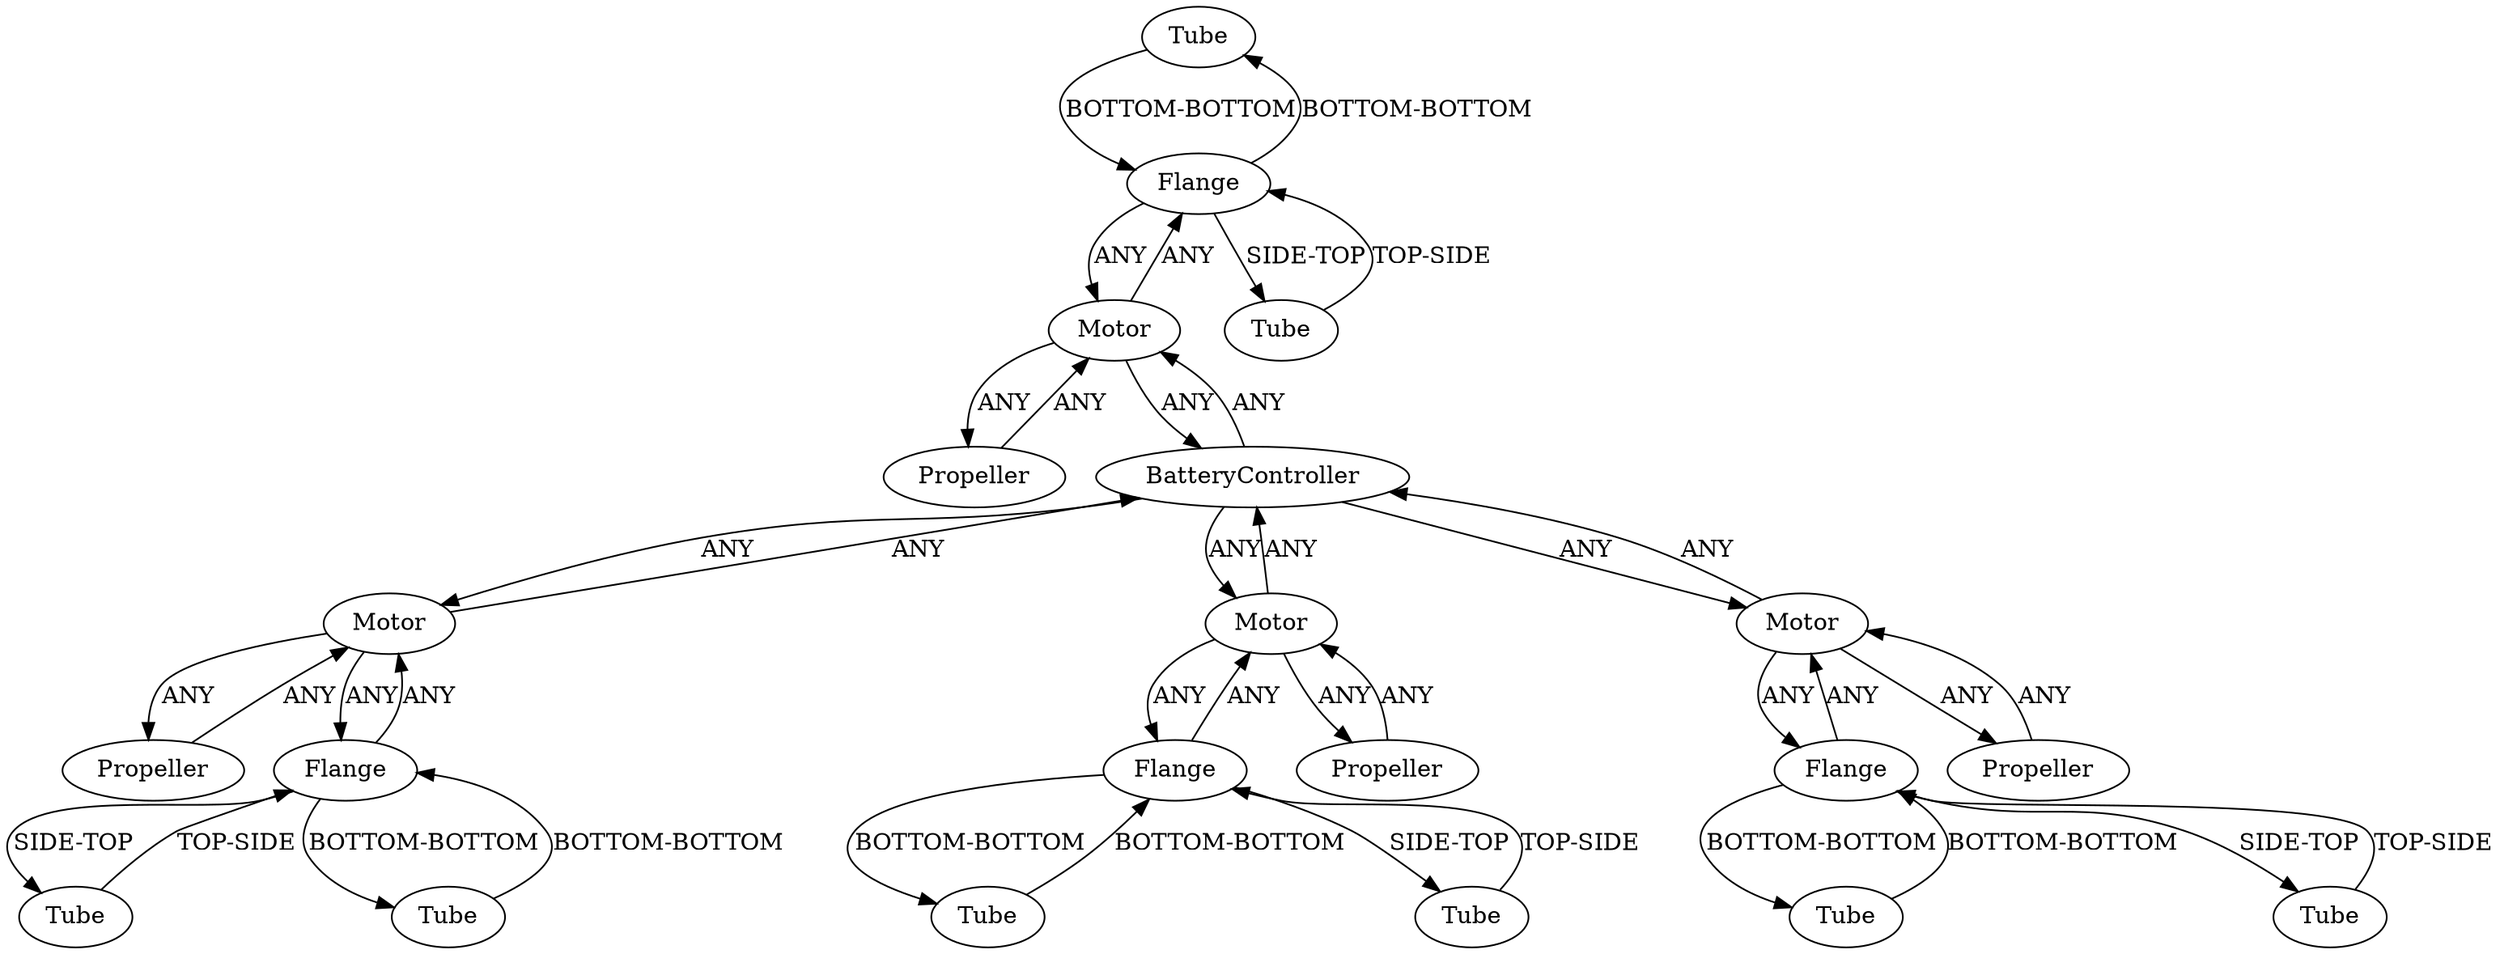 /* Created by igraph 0.10.2 */
digraph {
  0 [
    instance=Tube_instance_1
    label=Tube
  ];
  1 [
    instance=Motor_instance_1
    label=Motor
  ];
  2 [
    instance=Tube_instance_2
    label=Tube
  ];
  3 [
    instance=Tube_instance_3
    label=Tube
  ];
  4 [
    instance=Propeller_instance_1
    label=Propeller
  ];
  5 [
    instance=Tube_instance_4
    label=Tube
  ];
  6 [
    instance=Motor_instance_2
    label=Motor
  ];
  7 [
    instance=Flange_instance_1
    label=Flange
  ];
  8 [
    instance=Tube_instance_5
    label=Tube
  ];
  9 [
    instance=Tube_instance_6
    label=Tube
  ];
  10 [
    instance=BatteryController_instance_1
    label=BatteryController
  ];
  11 [
    instance=Motor_instance_3
    label=Motor
  ];
  12 [
    instance=Flange_instance_2
    label=Flange
  ];
  13 [
    instance=Propeller_instance_2
    label=Propeller
  ];
  14 [
    instance=Flange_instance_3
    label=Flange
  ];
  15 [
    instance=Propeller_instance_3
    label=Propeller
  ];
  16 [
    instance=Propeller_instance_4
    label=Propeller
  ];
  17 [
    instance=Motor_instance_4
    label=Motor
  ];
  18 [
    instance=Flange_instance_4
    label=Flange
  ];
  19 [
    instance=Tube_instance_7
    label=Tube
  ];
  20 [
    instance=Tube_instance_8
    label=Tube
  ];

  0 -> 12 [
    label="BOTTOM-BOTTOM"
  ];
  1 -> 10 [
    label=ANY
  ];
  1 -> 13 [
    label=ANY
  ];
  1 -> 18 [
    label=ANY
  ];
  2 -> 18 [
    label="TOP-SIDE"
  ];
  3 -> 14 [
    label="BOTTOM-BOTTOM"
  ];
  4 -> 6 [
    label=ANY
  ];
  5 -> 18 [
    label="BOTTOM-BOTTOM"
  ];
  6 -> 10 [
    label=ANY
  ];
  6 -> 12 [
    label=ANY
  ];
  6 -> 4 [
    label=ANY
  ];
  7 -> 8 [
    label="BOTTOM-BOTTOM"
  ];
  7 -> 9 [
    label="SIDE-TOP"
  ];
  7 -> 11 [
    label=ANY
  ];
  8 -> 7 [
    label="BOTTOM-BOTTOM"
  ];
  9 -> 7 [
    label="TOP-SIDE"
  ];
  10 -> 1 [
    label=ANY
  ];
  10 -> 17 [
    label=ANY
  ];
  10 -> 11 [
    label=ANY
  ];
  10 -> 6 [
    label=ANY
  ];
  11 -> 7 [
    label=ANY
  ];
  11 -> 16 [
    label=ANY
  ];
  11 -> 10 [
    label=ANY
  ];
  12 -> 19 [
    label="SIDE-TOP"
  ];
  12 -> 0 [
    label="BOTTOM-BOTTOM"
  ];
  12 -> 6 [
    label=ANY
  ];
  13 -> 1 [
    label=ANY
  ];
  14 -> 3 [
    label="BOTTOM-BOTTOM"
  ];
  14 -> 20 [
    label="SIDE-TOP"
  ];
  14 -> 17 [
    label=ANY
  ];
  15 -> 17 [
    label=ANY
  ];
  16 -> 11 [
    label=ANY
  ];
  17 -> 15 [
    label=ANY
  ];
  17 -> 14 [
    label=ANY
  ];
  17 -> 10 [
    label=ANY
  ];
  18 -> 1 [
    label=ANY
  ];
  18 -> 2 [
    label="SIDE-TOP"
  ];
  18 -> 5 [
    label="BOTTOM-BOTTOM"
  ];
  19 -> 12 [
    label="TOP-SIDE"
  ];
  20 -> 14 [
    label="TOP-SIDE"
  ];
}
